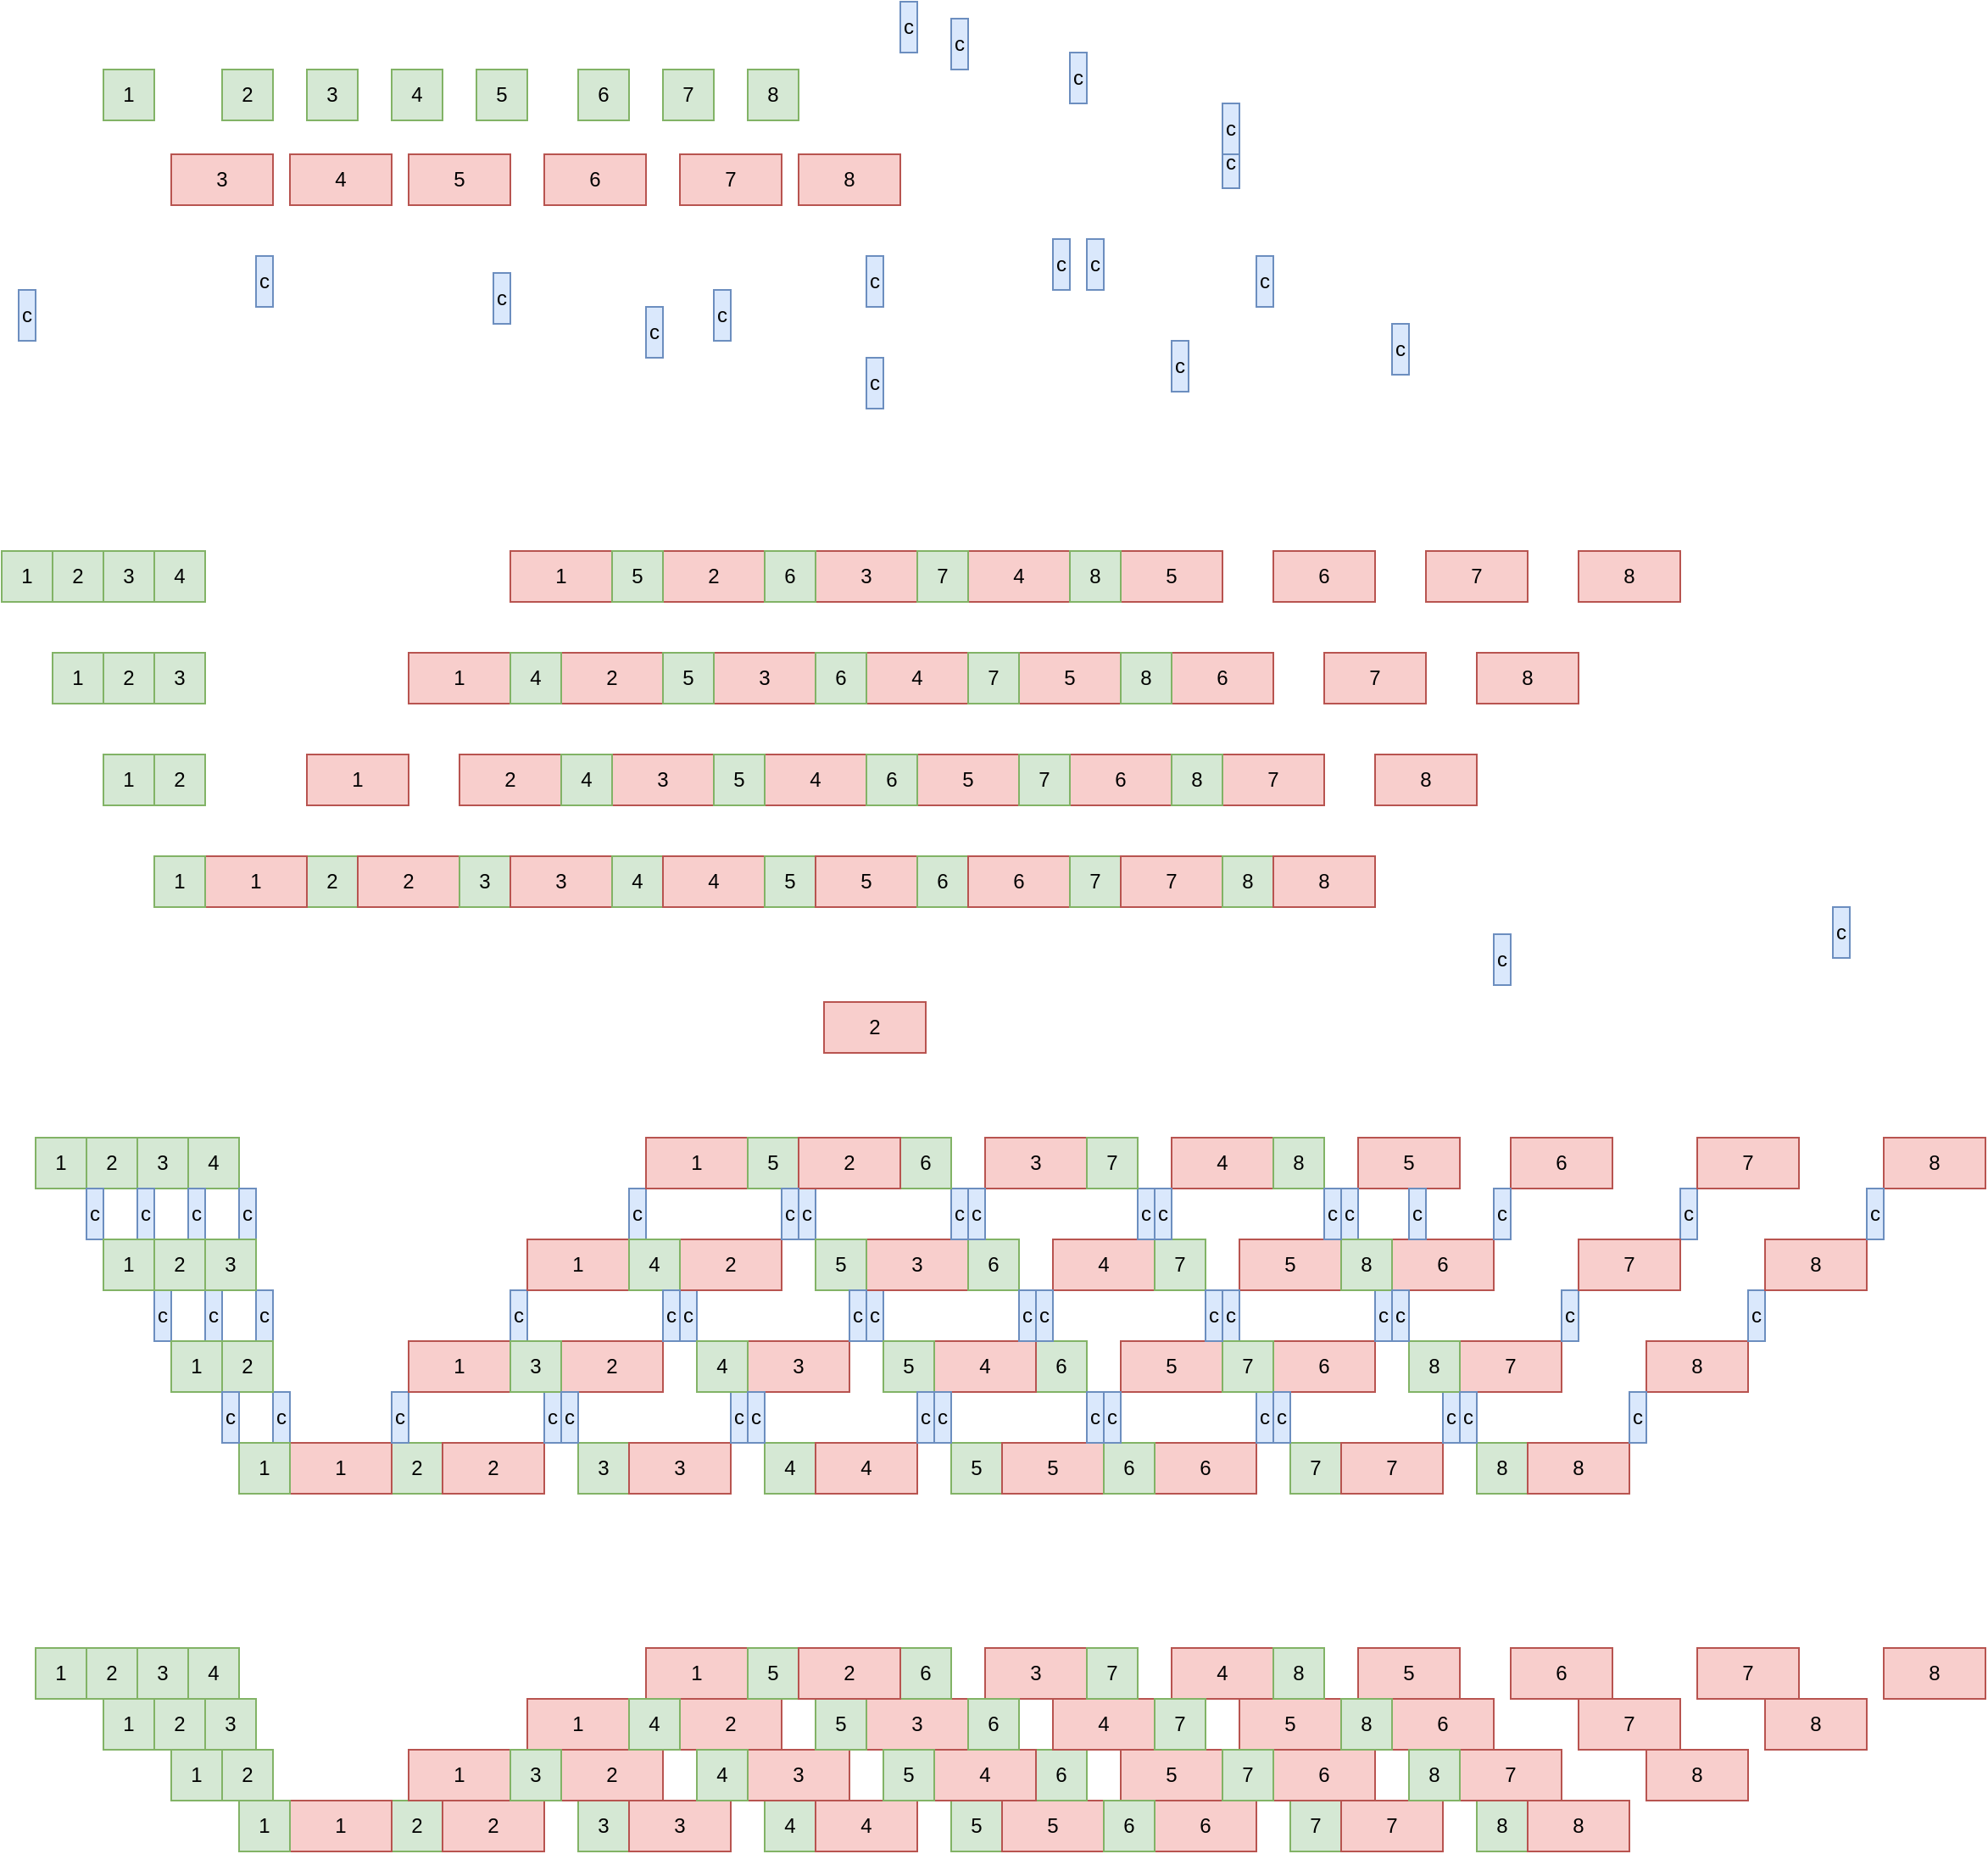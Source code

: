 <mxfile version="28.0.7" pages="2">
  <diagram name="第 1 页" id="0XEMF-05uwlwE_PrEEB_">
    <mxGraphModel dx="1180" dy="724" grid="1" gridSize="10" guides="1" tooltips="1" connect="1" arrows="1" fold="1" page="1" pageScale="1" pageWidth="1169" pageHeight="827" math="0" shadow="0">
      <root>
        <mxCell id="0" />
        <mxCell id="1" parent="0" />
        <mxCell id="P6ik16VyTvR0R-0Ue-37-1" value="1" style="rounded=0;whiteSpace=wrap;html=1;fillColor=#d5e8d4;strokeColor=#82b366;" parent="1" vertex="1">
          <mxGeometry x="120" y="100" width="30" height="30" as="geometry" />
        </mxCell>
        <mxCell id="P6ik16VyTvR0R-0Ue-37-2" value="2" style="rounded=0;whiteSpace=wrap;html=1;fillColor=#d5e8d4;strokeColor=#82b366;" parent="1" vertex="1">
          <mxGeometry x="240" y="564" width="30" height="30" as="geometry" />
        </mxCell>
        <mxCell id="P6ik16VyTvR0R-0Ue-37-3" value="3" style="rounded=0;whiteSpace=wrap;html=1;fillColor=#d5e8d4;strokeColor=#82b366;" parent="1" vertex="1">
          <mxGeometry x="240" y="100" width="30" height="30" as="geometry" />
        </mxCell>
        <mxCell id="P6ik16VyTvR0R-0Ue-37-4" value="4" style="rounded=0;whiteSpace=wrap;html=1;fillColor=#d5e8d4;strokeColor=#82b366;" parent="1" vertex="1">
          <mxGeometry x="290" y="100" width="30" height="30" as="geometry" />
        </mxCell>
        <mxCell id="P6ik16VyTvR0R-0Ue-37-5" value="5" style="rounded=0;whiteSpace=wrap;html=1;fillColor=#d5e8d4;strokeColor=#82b366;" parent="1" vertex="1">
          <mxGeometry x="340" y="100" width="30" height="30" as="geometry" />
        </mxCell>
        <mxCell id="P6ik16VyTvR0R-0Ue-37-6" value="6" style="rounded=0;whiteSpace=wrap;html=1;fillColor=#d5e8d4;strokeColor=#82b366;" parent="1" vertex="1">
          <mxGeometry x="400" y="100" width="30" height="30" as="geometry" />
        </mxCell>
        <mxCell id="P6ik16VyTvR0R-0Ue-37-7" value="7" style="rounded=0;whiteSpace=wrap;html=1;fillColor=#d5e8d4;strokeColor=#82b366;" parent="1" vertex="1">
          <mxGeometry x="450" y="100" width="30" height="30" as="geometry" />
        </mxCell>
        <mxCell id="P6ik16VyTvR0R-0Ue-37-8" value="8" style="rounded=0;whiteSpace=wrap;html=1;fillColor=#d5e8d4;strokeColor=#82b366;" parent="1" vertex="1">
          <mxGeometry x="500" y="100" width="30" height="30" as="geometry" />
        </mxCell>
        <mxCell id="P6ik16VyTvR0R-0Ue-37-9" value="1" style="rounded=0;whiteSpace=wrap;html=1;fillColor=#f8cecc;strokeColor=#b85450;" parent="1" vertex="1">
          <mxGeometry x="180" y="564" width="60" height="30" as="geometry" />
        </mxCell>
        <mxCell id="P6ik16VyTvR0R-0Ue-37-10" value="2" style="rounded=0;whiteSpace=wrap;html=1;fillColor=#f8cecc;strokeColor=#b85450;" parent="1" vertex="1">
          <mxGeometry x="270" y="564" width="60" height="30" as="geometry" />
        </mxCell>
        <mxCell id="P6ik16VyTvR0R-0Ue-37-11" value="3" style="rounded=0;whiteSpace=wrap;html=1;fillColor=#f8cecc;strokeColor=#b85450;" parent="1" vertex="1">
          <mxGeometry x="160" y="150" width="60" height="30" as="geometry" />
        </mxCell>
        <mxCell id="P6ik16VyTvR0R-0Ue-37-12" value="4" style="rounded=0;whiteSpace=wrap;html=1;fillColor=#f8cecc;strokeColor=#b85450;" parent="1" vertex="1">
          <mxGeometry x="230" y="150" width="60" height="30" as="geometry" />
        </mxCell>
        <mxCell id="P6ik16VyTvR0R-0Ue-37-13" value="5" style="rounded=0;whiteSpace=wrap;html=1;fillColor=#f8cecc;strokeColor=#b85450;" parent="1" vertex="1">
          <mxGeometry x="300" y="150" width="60" height="30" as="geometry" />
        </mxCell>
        <mxCell id="P6ik16VyTvR0R-0Ue-37-14" value="6" style="rounded=0;whiteSpace=wrap;html=1;fillColor=#f8cecc;strokeColor=#b85450;" parent="1" vertex="1">
          <mxGeometry x="380" y="150" width="60" height="30" as="geometry" />
        </mxCell>
        <mxCell id="P6ik16VyTvR0R-0Ue-37-15" value="7" style="rounded=0;whiteSpace=wrap;html=1;fillColor=#f8cecc;strokeColor=#b85450;" parent="1" vertex="1">
          <mxGeometry x="460" y="150" width="60" height="30" as="geometry" />
        </mxCell>
        <mxCell id="P6ik16VyTvR0R-0Ue-37-16" value="8" style="rounded=0;whiteSpace=wrap;html=1;fillColor=#f8cecc;strokeColor=#b85450;" parent="1" vertex="1">
          <mxGeometry x="530" y="150" width="60" height="30" as="geometry" />
        </mxCell>
        <mxCell id="P6ik16VyTvR0R-0Ue-37-17" value="1" style="rounded=0;whiteSpace=wrap;html=1;fillColor=#d5e8d4;strokeColor=#82b366;" parent="1" vertex="1">
          <mxGeometry x="60" y="384" width="30" height="30" as="geometry" />
        </mxCell>
        <mxCell id="P6ik16VyTvR0R-0Ue-37-18" value="2" style="rounded=0;whiteSpace=wrap;html=1;fillColor=#d5e8d4;strokeColor=#82b366;" parent="1" vertex="1">
          <mxGeometry x="90" y="384" width="30" height="30" as="geometry" />
        </mxCell>
        <mxCell id="P6ik16VyTvR0R-0Ue-37-19" value="3" style="rounded=0;whiteSpace=wrap;html=1;fillColor=#d5e8d4;strokeColor=#82b366;" parent="1" vertex="1">
          <mxGeometry x="120" y="384" width="30" height="30" as="geometry" />
        </mxCell>
        <mxCell id="P6ik16VyTvR0R-0Ue-37-20" value="4" style="rounded=0;whiteSpace=wrap;html=1;fillColor=#d5e8d4;strokeColor=#82b366;" parent="1" vertex="1">
          <mxGeometry x="150" y="384" width="30" height="30" as="geometry" />
        </mxCell>
        <mxCell id="P6ik16VyTvR0R-0Ue-37-26" value="c" style="rounded=0;whiteSpace=wrap;html=1;fillColor=#dae8fc;strokeColor=#6c8ebf;" parent="1" vertex="1">
          <mxGeometry x="570" y="270" width="10" height="30" as="geometry" />
        </mxCell>
        <mxCell id="P6ik16VyTvR0R-0Ue-37-27" value="c" style="rounded=0;whiteSpace=wrap;html=1;fillColor=#dae8fc;strokeColor=#6c8ebf;" parent="1" vertex="1">
          <mxGeometry x="570" y="270" width="10" height="30" as="geometry" />
        </mxCell>
        <mxCell id="P6ik16VyTvR0R-0Ue-37-29" value="c" style="rounded=0;whiteSpace=wrap;html=1;fillColor=#dae8fc;strokeColor=#6c8ebf;" parent="1" vertex="1">
          <mxGeometry x="750" y="260" width="10" height="30" as="geometry" />
        </mxCell>
        <mxCell id="P6ik16VyTvR0R-0Ue-37-30" value="c" style="rounded=0;whiteSpace=wrap;html=1;fillColor=#dae8fc;strokeColor=#6c8ebf;" parent="1" vertex="1">
          <mxGeometry x="800" y="210" width="10" height="30" as="geometry" />
        </mxCell>
        <mxCell id="P6ik16VyTvR0R-0Ue-37-31" value="c" style="rounded=0;whiteSpace=wrap;html=1;fillColor=#dae8fc;strokeColor=#6c8ebf;" parent="1" vertex="1">
          <mxGeometry x="880" y="250" width="10" height="30" as="geometry" />
        </mxCell>
        <mxCell id="P6ik16VyTvR0R-0Ue-37-32" value="c" style="rounded=0;whiteSpace=wrap;html=1;fillColor=#dae8fc;strokeColor=#6c8ebf;" parent="1" vertex="1">
          <mxGeometry x="480" y="230" width="10" height="30" as="geometry" />
        </mxCell>
        <mxCell id="P6ik16VyTvR0R-0Ue-37-33" value="c" style="rounded=0;whiteSpace=wrap;html=1;fillColor=#dae8fc;strokeColor=#6c8ebf;" parent="1" vertex="1">
          <mxGeometry x="440" y="240" width="10" height="30" as="geometry" />
        </mxCell>
        <mxCell id="P6ik16VyTvR0R-0Ue-37-35" value="c" style="rounded=0;whiteSpace=wrap;html=1;fillColor=#dae8fc;strokeColor=#6c8ebf;" parent="1" vertex="1">
          <mxGeometry x="350" y="220" width="10" height="30" as="geometry" />
        </mxCell>
        <mxCell id="P6ik16VyTvR0R-0Ue-37-37" value="c" style="rounded=0;whiteSpace=wrap;html=1;fillColor=#dae8fc;strokeColor=#6c8ebf;" parent="1" vertex="1">
          <mxGeometry x="210" y="210" width="10" height="30" as="geometry" />
        </mxCell>
        <mxCell id="P6ik16VyTvR0R-0Ue-37-39" value="c" style="rounded=0;whiteSpace=wrap;html=1;fillColor=#dae8fc;strokeColor=#6c8ebf;" parent="1" vertex="1">
          <mxGeometry x="70" y="230" width="10" height="30" as="geometry" />
        </mxCell>
        <mxCell id="P6ik16VyTvR0R-0Ue-37-40" value="c" style="rounded=0;whiteSpace=wrap;html=1;fillColor=#dae8fc;strokeColor=#6c8ebf;" parent="1" vertex="1">
          <mxGeometry x="570" y="210" width="10" height="30" as="geometry" />
        </mxCell>
        <mxCell id="P6ik16VyTvR0R-0Ue-37-41" value="c" style="rounded=0;whiteSpace=wrap;html=1;fillColor=#dae8fc;strokeColor=#6c8ebf;" parent="1" vertex="1">
          <mxGeometry x="680" y="200" width="10" height="30" as="geometry" />
        </mxCell>
        <mxCell id="P6ik16VyTvR0R-0Ue-37-42" value="c" style="rounded=0;whiteSpace=wrap;html=1;fillColor=#dae8fc;strokeColor=#6c8ebf;" parent="1" vertex="1">
          <mxGeometry x="700" y="200" width="10" height="30" as="geometry" />
        </mxCell>
        <mxCell id="P6ik16VyTvR0R-0Ue-37-43" value="c" style="rounded=0;whiteSpace=wrap;html=1;fillColor=#dae8fc;strokeColor=#6c8ebf;" parent="1" vertex="1">
          <mxGeometry x="780" y="140" width="10" height="30" as="geometry" />
        </mxCell>
        <mxCell id="P6ik16VyTvR0R-0Ue-37-44" value="c" style="rounded=0;whiteSpace=wrap;html=1;fillColor=#dae8fc;strokeColor=#6c8ebf;" parent="1" vertex="1">
          <mxGeometry x="780" y="120" width="10" height="30" as="geometry" />
        </mxCell>
        <mxCell id="P6ik16VyTvR0R-0Ue-37-45" value="c" style="rounded=0;whiteSpace=wrap;html=1;fillColor=#dae8fc;strokeColor=#6c8ebf;" parent="1" vertex="1">
          <mxGeometry x="690" y="90" width="10" height="30" as="geometry" />
        </mxCell>
        <mxCell id="P6ik16VyTvR0R-0Ue-37-46" value="c" style="rounded=0;whiteSpace=wrap;html=1;fillColor=#dae8fc;strokeColor=#6c8ebf;" parent="1" vertex="1">
          <mxGeometry x="620" y="70" width="10" height="30" as="geometry" />
        </mxCell>
        <mxCell id="P6ik16VyTvR0R-0Ue-37-47" value="c" style="rounded=0;whiteSpace=wrap;html=1;fillColor=#dae8fc;strokeColor=#6c8ebf;" parent="1" vertex="1">
          <mxGeometry x="590" y="60" width="10" height="30" as="geometry" />
        </mxCell>
        <mxCell id="P6ik16VyTvR0R-0Ue-37-49" value="1" style="rounded=0;whiteSpace=wrap;html=1;fillColor=#d5e8d4;strokeColor=#82b366;" parent="1" vertex="1">
          <mxGeometry x="90" y="444" width="30" height="30" as="geometry" />
        </mxCell>
        <mxCell id="P6ik16VyTvR0R-0Ue-37-50" value="2" style="rounded=0;whiteSpace=wrap;html=1;fillColor=#d5e8d4;strokeColor=#82b366;" parent="1" vertex="1">
          <mxGeometry x="120" y="444" width="30" height="30" as="geometry" />
        </mxCell>
        <mxCell id="P6ik16VyTvR0R-0Ue-37-51" value="3" style="rounded=0;whiteSpace=wrap;html=1;fillColor=#d5e8d4;strokeColor=#82b366;" parent="1" vertex="1">
          <mxGeometry x="150" y="444" width="30" height="30" as="geometry" />
        </mxCell>
        <mxCell id="P6ik16VyTvR0R-0Ue-37-53" value="1" style="rounded=0;whiteSpace=wrap;html=1;fillColor=#d5e8d4;strokeColor=#82b366;" parent="1" vertex="1">
          <mxGeometry x="120" y="504" width="30" height="30" as="geometry" />
        </mxCell>
        <mxCell id="P6ik16VyTvR0R-0Ue-37-54" value="2" style="rounded=0;whiteSpace=wrap;html=1;fillColor=#d5e8d4;strokeColor=#82b366;" parent="1" vertex="1">
          <mxGeometry x="150" y="504" width="30" height="30" as="geometry" />
        </mxCell>
        <mxCell id="P6ik16VyTvR0R-0Ue-37-55" value="1" style="rounded=0;whiteSpace=wrap;html=1;fillColor=#d5e8d4;strokeColor=#82b366;" parent="1" vertex="1">
          <mxGeometry x="150" y="564" width="30" height="30" as="geometry" />
        </mxCell>
        <mxCell id="P6ik16VyTvR0R-0Ue-37-57" value="2" style="rounded=0;whiteSpace=wrap;html=1;fillColor=#d5e8d4;strokeColor=#82b366;" parent="1" vertex="1">
          <mxGeometry x="190" y="100" width="30" height="30" as="geometry" />
        </mxCell>
        <mxCell id="P6ik16VyTvR0R-0Ue-37-58" value="3" style="rounded=0;whiteSpace=wrap;html=1;fillColor=#d5e8d4;strokeColor=#82b366;" parent="1" vertex="1">
          <mxGeometry x="330" y="564" width="30" height="30" as="geometry" />
        </mxCell>
        <mxCell id="P6ik16VyTvR0R-0Ue-37-59" value="3" style="rounded=0;whiteSpace=wrap;html=1;fillColor=#f8cecc;strokeColor=#b85450;" parent="1" vertex="1">
          <mxGeometry x="360" y="564" width="60" height="30" as="geometry" />
        </mxCell>
        <mxCell id="P6ik16VyTvR0R-0Ue-37-61" value="4" style="rounded=0;whiteSpace=wrap;html=1;fillColor=#d5e8d4;strokeColor=#82b366;" parent="1" vertex="1">
          <mxGeometry x="420" y="564" width="30" height="30" as="geometry" />
        </mxCell>
        <mxCell id="P6ik16VyTvR0R-0Ue-37-62" value="4" style="rounded=0;whiteSpace=wrap;html=1;fillColor=#f8cecc;strokeColor=#b85450;" parent="1" vertex="1">
          <mxGeometry x="450" y="564" width="60" height="30" as="geometry" />
        </mxCell>
        <mxCell id="P6ik16VyTvR0R-0Ue-37-63" value="5" style="rounded=0;whiteSpace=wrap;html=1;fillColor=#d5e8d4;strokeColor=#82b366;" parent="1" vertex="1">
          <mxGeometry x="510" y="564" width="30" height="30" as="geometry" />
        </mxCell>
        <mxCell id="P6ik16VyTvR0R-0Ue-37-64" value="5" style="rounded=0;whiteSpace=wrap;html=1;fillColor=#f8cecc;strokeColor=#b85450;" parent="1" vertex="1">
          <mxGeometry x="540" y="564" width="60" height="30" as="geometry" />
        </mxCell>
        <mxCell id="P6ik16VyTvR0R-0Ue-37-65" value="6" style="rounded=0;whiteSpace=wrap;html=1;fillColor=#d5e8d4;strokeColor=#82b366;" parent="1" vertex="1">
          <mxGeometry x="600" y="564" width="30" height="30" as="geometry" />
        </mxCell>
        <mxCell id="P6ik16VyTvR0R-0Ue-37-66" value="6" style="rounded=0;whiteSpace=wrap;html=1;fillColor=#f8cecc;strokeColor=#b85450;" parent="1" vertex="1">
          <mxGeometry x="630" y="564" width="60" height="30" as="geometry" />
        </mxCell>
        <mxCell id="P6ik16VyTvR0R-0Ue-37-67" value="7" style="rounded=0;whiteSpace=wrap;html=1;fillColor=#d5e8d4;strokeColor=#82b366;" parent="1" vertex="1">
          <mxGeometry x="690" y="564" width="30" height="30" as="geometry" />
        </mxCell>
        <mxCell id="P6ik16VyTvR0R-0Ue-37-68" value="7" style="rounded=0;whiteSpace=wrap;html=1;fillColor=#f8cecc;strokeColor=#b85450;" parent="1" vertex="1">
          <mxGeometry x="720" y="564" width="60" height="30" as="geometry" />
        </mxCell>
        <mxCell id="P6ik16VyTvR0R-0Ue-37-69" value="8" style="rounded=0;whiteSpace=wrap;html=1;fillColor=#d5e8d4;strokeColor=#82b366;" parent="1" vertex="1">
          <mxGeometry x="780" y="564" width="30" height="30" as="geometry" />
        </mxCell>
        <mxCell id="P6ik16VyTvR0R-0Ue-37-70" value="8" style="rounded=0;whiteSpace=wrap;html=1;fillColor=#f8cecc;strokeColor=#b85450;" parent="1" vertex="1">
          <mxGeometry x="810" y="564" width="60" height="30" as="geometry" />
        </mxCell>
        <mxCell id="P6ik16VyTvR0R-0Ue-37-72" value="8" style="rounded=0;whiteSpace=wrap;html=1;fillColor=#f8cecc;strokeColor=#b85450;" parent="1" vertex="1">
          <mxGeometry x="870" y="504" width="60" height="30" as="geometry" />
        </mxCell>
        <mxCell id="P6ik16VyTvR0R-0Ue-37-74" value="8" style="rounded=0;whiteSpace=wrap;html=1;fillColor=#f8cecc;strokeColor=#b85450;" parent="1" vertex="1">
          <mxGeometry x="930" y="444" width="60" height="30" as="geometry" />
        </mxCell>
        <mxCell id="P6ik16VyTvR0R-0Ue-37-76" value="8" style="rounded=0;whiteSpace=wrap;html=1;fillColor=#f8cecc;strokeColor=#b85450;" parent="1" vertex="1">
          <mxGeometry x="990" y="384" width="60" height="30" as="geometry" />
        </mxCell>
        <mxCell id="P6ik16VyTvR0R-0Ue-37-79" value="1" style="rounded=0;whiteSpace=wrap;html=1;fillColor=#f8cecc;strokeColor=#b85450;" parent="1" vertex="1">
          <mxGeometry x="240" y="504" width="60" height="30" as="geometry" />
        </mxCell>
        <mxCell id="P6ik16VyTvR0R-0Ue-37-81" value="1" style="rounded=0;whiteSpace=wrap;html=1;fillColor=#f8cecc;strokeColor=#b85450;" parent="1" vertex="1">
          <mxGeometry x="300" y="444" width="60" height="30" as="geometry" />
        </mxCell>
        <mxCell id="P6ik16VyTvR0R-0Ue-37-83" value="1" style="rounded=0;whiteSpace=wrap;html=1;fillColor=#f8cecc;strokeColor=#b85450;" parent="1" vertex="1">
          <mxGeometry x="360" y="384" width="60" height="30" as="geometry" />
        </mxCell>
        <mxCell id="P6ik16VyTvR0R-0Ue-37-86" value="2" style="rounded=0;whiteSpace=wrap;html=1;fillColor=#f8cecc;strokeColor=#b85450;" parent="1" vertex="1">
          <mxGeometry x="330" y="504" width="60" height="30" as="geometry" />
        </mxCell>
        <mxCell id="P6ik16VyTvR0R-0Ue-37-88" value="2" style="rounded=0;whiteSpace=wrap;html=1;fillColor=#f8cecc;strokeColor=#b85450;" parent="1" vertex="1">
          <mxGeometry x="390" y="444" width="60" height="30" as="geometry" />
        </mxCell>
        <mxCell id="P6ik16VyTvR0R-0Ue-37-90" value="2" style="rounded=0;whiteSpace=wrap;html=1;fillColor=#f8cecc;strokeColor=#b85450;" parent="1" vertex="1">
          <mxGeometry x="450" y="384" width="60" height="30" as="geometry" />
        </mxCell>
        <mxCell id="P6ik16VyTvR0R-0Ue-37-93" value="3" style="rounded=0;whiteSpace=wrap;html=1;fillColor=#f8cecc;strokeColor=#b85450;" parent="1" vertex="1">
          <mxGeometry x="420" y="504" width="60" height="30" as="geometry" />
        </mxCell>
        <mxCell id="P6ik16VyTvR0R-0Ue-37-95" value="3" style="rounded=0;whiteSpace=wrap;html=1;fillColor=#f8cecc;strokeColor=#b85450;" parent="1" vertex="1">
          <mxGeometry x="480" y="444" width="60" height="30" as="geometry" />
        </mxCell>
        <mxCell id="P6ik16VyTvR0R-0Ue-37-97" value="3" style="rounded=0;whiteSpace=wrap;html=1;fillColor=#f8cecc;strokeColor=#b85450;" parent="1" vertex="1">
          <mxGeometry x="540" y="384" width="60" height="30" as="geometry" />
        </mxCell>
        <mxCell id="P6ik16VyTvR0R-0Ue-37-101" value="4" style="rounded=0;whiteSpace=wrap;html=1;fillColor=#f8cecc;strokeColor=#b85450;" parent="1" vertex="1">
          <mxGeometry x="510" y="504" width="60" height="30" as="geometry" />
        </mxCell>
        <mxCell id="P6ik16VyTvR0R-0Ue-37-103" value="4" style="rounded=0;whiteSpace=wrap;html=1;fillColor=#f8cecc;strokeColor=#b85450;" parent="1" vertex="1">
          <mxGeometry x="570" y="444" width="60" height="30" as="geometry" />
        </mxCell>
        <mxCell id="P6ik16VyTvR0R-0Ue-37-105" value="4" style="rounded=0;whiteSpace=wrap;html=1;fillColor=#f8cecc;strokeColor=#b85450;" parent="1" vertex="1">
          <mxGeometry x="630" y="384" width="60" height="30" as="geometry" />
        </mxCell>
        <mxCell id="P6ik16VyTvR0R-0Ue-37-107" value="5" style="rounded=0;whiteSpace=wrap;html=1;fillColor=#f8cecc;strokeColor=#b85450;" parent="1" vertex="1">
          <mxGeometry x="600" y="504" width="60" height="30" as="geometry" />
        </mxCell>
        <mxCell id="P6ik16VyTvR0R-0Ue-37-109" value="5" style="rounded=0;whiteSpace=wrap;html=1;fillColor=#f8cecc;strokeColor=#b85450;" parent="1" vertex="1">
          <mxGeometry x="660" y="444" width="60" height="30" as="geometry" />
        </mxCell>
        <mxCell id="P6ik16VyTvR0R-0Ue-37-111" value="5" style="rounded=0;whiteSpace=wrap;html=1;fillColor=#f8cecc;strokeColor=#b85450;" parent="1" vertex="1">
          <mxGeometry x="720" y="384" width="60" height="30" as="geometry" />
        </mxCell>
        <mxCell id="P6ik16VyTvR0R-0Ue-37-113" value="6" style="rounded=0;whiteSpace=wrap;html=1;fillColor=#f8cecc;strokeColor=#b85450;" parent="1" vertex="1">
          <mxGeometry x="690" y="504" width="60" height="30" as="geometry" />
        </mxCell>
        <mxCell id="P6ik16VyTvR0R-0Ue-37-115" value="6" style="rounded=0;whiteSpace=wrap;html=1;fillColor=#f8cecc;strokeColor=#b85450;" parent="1" vertex="1">
          <mxGeometry x="750" y="444" width="60" height="30" as="geometry" />
        </mxCell>
        <mxCell id="P6ik16VyTvR0R-0Ue-37-117" value="6" style="rounded=0;whiteSpace=wrap;html=1;fillColor=#f8cecc;strokeColor=#b85450;" parent="1" vertex="1">
          <mxGeometry x="810" y="384" width="60" height="30" as="geometry" />
        </mxCell>
        <mxCell id="luLtKGwgGsSgGnpT2l3V-1" value="7" style="rounded=0;whiteSpace=wrap;html=1;fillColor=#f8cecc;strokeColor=#b85450;" vertex="1" parent="1">
          <mxGeometry x="780" y="504" width="60" height="30" as="geometry" />
        </mxCell>
        <mxCell id="luLtKGwgGsSgGnpT2l3V-3" value="7" style="rounded=0;whiteSpace=wrap;html=1;fillColor=#f8cecc;strokeColor=#b85450;" vertex="1" parent="1">
          <mxGeometry x="840" y="444" width="60" height="30" as="geometry" />
        </mxCell>
        <mxCell id="luLtKGwgGsSgGnpT2l3V-5" value="7" style="rounded=0;whiteSpace=wrap;html=1;fillColor=#f8cecc;strokeColor=#b85450;" vertex="1" parent="1">
          <mxGeometry x="900" y="384" width="60" height="30" as="geometry" />
        </mxCell>
        <mxCell id="luLtKGwgGsSgGnpT2l3V-7" value="4" style="rounded=0;whiteSpace=wrap;html=1;fillColor=#d5e8d4;strokeColor=#82b366;" vertex="1" parent="1">
          <mxGeometry x="360" y="444" width="30" height="30" as="geometry" />
        </mxCell>
        <mxCell id="luLtKGwgGsSgGnpT2l3V-8" value="5" style="rounded=0;whiteSpace=wrap;html=1;fillColor=#d5e8d4;strokeColor=#82b366;" vertex="1" parent="1">
          <mxGeometry x="450" y="444" width="30" height="30" as="geometry" />
        </mxCell>
        <mxCell id="luLtKGwgGsSgGnpT2l3V-9" value="6" style="rounded=0;whiteSpace=wrap;html=1;fillColor=#d5e8d4;strokeColor=#82b366;" vertex="1" parent="1">
          <mxGeometry x="540" y="444" width="30" height="30" as="geometry" />
        </mxCell>
        <mxCell id="luLtKGwgGsSgGnpT2l3V-10" value="7" style="rounded=0;whiteSpace=wrap;html=1;fillColor=#d5e8d4;strokeColor=#82b366;" vertex="1" parent="1">
          <mxGeometry x="630" y="444" width="30" height="30" as="geometry" />
        </mxCell>
        <mxCell id="luLtKGwgGsSgGnpT2l3V-11" value="8" style="rounded=0;whiteSpace=wrap;html=1;fillColor=#d5e8d4;strokeColor=#82b366;" vertex="1" parent="1">
          <mxGeometry x="720" y="444" width="30" height="30" as="geometry" />
        </mxCell>
        <mxCell id="luLtKGwgGsSgGnpT2l3V-12" value="4" style="rounded=0;whiteSpace=wrap;html=1;fillColor=#d5e8d4;strokeColor=#82b366;" vertex="1" parent="1">
          <mxGeometry x="390" y="504" width="30" height="30" as="geometry" />
        </mxCell>
        <mxCell id="luLtKGwgGsSgGnpT2l3V-101" value="2" style="rounded=0;whiteSpace=wrap;html=1;fillColor=#d5e8d4;strokeColor=#82b366;" vertex="1" parent="1">
          <mxGeometry x="290" y="910" width="30" height="30" as="geometry" />
        </mxCell>
        <mxCell id="luLtKGwgGsSgGnpT2l3V-102" value="1" style="rounded=0;whiteSpace=wrap;html=1;fillColor=#f8cecc;strokeColor=#b85450;" vertex="1" parent="1">
          <mxGeometry x="230" y="910" width="60" height="30" as="geometry" />
        </mxCell>
        <mxCell id="luLtKGwgGsSgGnpT2l3V-103" value="2" style="rounded=0;whiteSpace=wrap;html=1;fillColor=#f8cecc;strokeColor=#b85450;" vertex="1" parent="1">
          <mxGeometry x="320" y="910" width="60" height="30" as="geometry" />
        </mxCell>
        <mxCell id="luLtKGwgGsSgGnpT2l3V-104" value="1" style="rounded=0;whiteSpace=wrap;html=1;fillColor=#d5e8d4;strokeColor=#82b366;" vertex="1" parent="1">
          <mxGeometry x="80" y="730" width="30" height="30" as="geometry" />
        </mxCell>
        <mxCell id="luLtKGwgGsSgGnpT2l3V-105" value="2" style="rounded=0;whiteSpace=wrap;html=1;fillColor=#d5e8d4;strokeColor=#82b366;" vertex="1" parent="1">
          <mxGeometry x="110" y="730" width="30" height="30" as="geometry" />
        </mxCell>
        <mxCell id="luLtKGwgGsSgGnpT2l3V-106" value="3" style="rounded=0;whiteSpace=wrap;html=1;fillColor=#d5e8d4;strokeColor=#82b366;" vertex="1" parent="1">
          <mxGeometry x="140" y="730" width="30" height="30" as="geometry" />
        </mxCell>
        <mxCell id="luLtKGwgGsSgGnpT2l3V-107" value="4" style="rounded=0;whiteSpace=wrap;html=1;fillColor=#d5e8d4;strokeColor=#82b366;" vertex="1" parent="1">
          <mxGeometry x="170" y="730" width="30" height="30" as="geometry" />
        </mxCell>
        <mxCell id="luLtKGwgGsSgGnpT2l3V-108" value="c" style="rounded=0;whiteSpace=wrap;html=1;fillColor=#dae8fc;strokeColor=#6c8ebf;" vertex="1" parent="1">
          <mxGeometry x="170" y="760" width="10" height="30" as="geometry" />
        </mxCell>
        <mxCell id="luLtKGwgGsSgGnpT2l3V-109" value="c" style="rounded=0;whiteSpace=wrap;html=1;fillColor=#dae8fc;strokeColor=#6c8ebf;" vertex="1" parent="1">
          <mxGeometry x="110" y="760" width="10" height="30" as="geometry" />
        </mxCell>
        <mxCell id="luLtKGwgGsSgGnpT2l3V-110" value="c" style="rounded=0;whiteSpace=wrap;html=1;fillColor=#dae8fc;strokeColor=#6c8ebf;" vertex="1" parent="1">
          <mxGeometry x="200" y="760" width="10" height="30" as="geometry" />
        </mxCell>
        <mxCell id="luLtKGwgGsSgGnpT2l3V-111" value="c" style="rounded=0;whiteSpace=wrap;html=1;fillColor=#dae8fc;strokeColor=#6c8ebf;" vertex="1" parent="1">
          <mxGeometry x="150" y="820" width="10" height="30" as="geometry" />
        </mxCell>
        <mxCell id="luLtKGwgGsSgGnpT2l3V-112" value="c" style="rounded=0;whiteSpace=wrap;html=1;fillColor=#dae8fc;strokeColor=#6c8ebf;" vertex="1" parent="1">
          <mxGeometry x="220" y="880" width="10" height="30" as="geometry" />
        </mxCell>
        <mxCell id="luLtKGwgGsSgGnpT2l3V-113" value="c" style="rounded=0;whiteSpace=wrap;html=1;fillColor=#dae8fc;strokeColor=#6c8ebf;" vertex="1" parent="1">
          <mxGeometry x="180" y="820" width="10" height="30" as="geometry" />
        </mxCell>
        <mxCell id="luLtKGwgGsSgGnpT2l3V-114" value="c" style="rounded=0;whiteSpace=wrap;html=1;fillColor=#dae8fc;strokeColor=#6c8ebf;" vertex="1" parent="1">
          <mxGeometry x="210" y="820" width="10" height="30" as="geometry" />
        </mxCell>
        <mxCell id="luLtKGwgGsSgGnpT2l3V-115" value="c" style="rounded=0;whiteSpace=wrap;html=1;fillColor=#dae8fc;strokeColor=#6c8ebf;" vertex="1" parent="1">
          <mxGeometry x="140" y="760" width="10" height="30" as="geometry" />
        </mxCell>
        <mxCell id="luLtKGwgGsSgGnpT2l3V-116" value="1" style="rounded=0;whiteSpace=wrap;html=1;fillColor=#d5e8d4;strokeColor=#82b366;" vertex="1" parent="1">
          <mxGeometry x="120" y="790" width="30" height="30" as="geometry" />
        </mxCell>
        <mxCell id="luLtKGwgGsSgGnpT2l3V-117" value="2" style="rounded=0;whiteSpace=wrap;html=1;fillColor=#d5e8d4;strokeColor=#82b366;" vertex="1" parent="1">
          <mxGeometry x="150" y="790" width="30" height="30" as="geometry" />
        </mxCell>
        <mxCell id="luLtKGwgGsSgGnpT2l3V-118" value="3" style="rounded=0;whiteSpace=wrap;html=1;fillColor=#d5e8d4;strokeColor=#82b366;" vertex="1" parent="1">
          <mxGeometry x="180" y="790" width="30" height="30" as="geometry" />
        </mxCell>
        <mxCell id="luLtKGwgGsSgGnpT2l3V-119" value="1" style="rounded=0;whiteSpace=wrap;html=1;fillColor=#d5e8d4;strokeColor=#82b366;" vertex="1" parent="1">
          <mxGeometry x="160" y="850" width="30" height="30" as="geometry" />
        </mxCell>
        <mxCell id="luLtKGwgGsSgGnpT2l3V-120" value="2" style="rounded=0;whiteSpace=wrap;html=1;fillColor=#d5e8d4;strokeColor=#82b366;" vertex="1" parent="1">
          <mxGeometry x="190" y="850" width="30" height="30" as="geometry" />
        </mxCell>
        <mxCell id="luLtKGwgGsSgGnpT2l3V-121" value="1" style="rounded=0;whiteSpace=wrap;html=1;fillColor=#d5e8d4;strokeColor=#82b366;" vertex="1" parent="1">
          <mxGeometry x="200" y="910" width="30" height="30" as="geometry" />
        </mxCell>
        <mxCell id="luLtKGwgGsSgGnpT2l3V-122" value="c" style="rounded=0;whiteSpace=wrap;html=1;fillColor=#dae8fc;strokeColor=#6c8ebf;" vertex="1" parent="1">
          <mxGeometry x="190" y="880" width="10" height="30" as="geometry" />
        </mxCell>
        <mxCell id="luLtKGwgGsSgGnpT2l3V-123" value="3" style="rounded=0;whiteSpace=wrap;html=1;fillColor=#d5e8d4;strokeColor=#82b366;" vertex="1" parent="1">
          <mxGeometry x="400" y="910" width="30" height="30" as="geometry" />
        </mxCell>
        <mxCell id="luLtKGwgGsSgGnpT2l3V-124" value="3" style="rounded=0;whiteSpace=wrap;html=1;fillColor=#f8cecc;strokeColor=#b85450;" vertex="1" parent="1">
          <mxGeometry x="430" y="910" width="60" height="30" as="geometry" />
        </mxCell>
        <mxCell id="luLtKGwgGsSgGnpT2l3V-125" value="4" style="rounded=0;whiteSpace=wrap;html=1;fillColor=#d5e8d4;strokeColor=#82b366;" vertex="1" parent="1">
          <mxGeometry x="510" y="910" width="30" height="30" as="geometry" />
        </mxCell>
        <mxCell id="luLtKGwgGsSgGnpT2l3V-126" value="4" style="rounded=0;whiteSpace=wrap;html=1;fillColor=#f8cecc;strokeColor=#b85450;" vertex="1" parent="1">
          <mxGeometry x="540" y="910" width="60" height="30" as="geometry" />
        </mxCell>
        <mxCell id="luLtKGwgGsSgGnpT2l3V-127" value="5" style="rounded=0;whiteSpace=wrap;html=1;fillColor=#d5e8d4;strokeColor=#82b366;" vertex="1" parent="1">
          <mxGeometry x="620" y="910" width="30" height="30" as="geometry" />
        </mxCell>
        <mxCell id="luLtKGwgGsSgGnpT2l3V-128" value="5" style="rounded=0;whiteSpace=wrap;html=1;fillColor=#f8cecc;strokeColor=#b85450;" vertex="1" parent="1">
          <mxGeometry x="650" y="910" width="60" height="30" as="geometry" />
        </mxCell>
        <mxCell id="luLtKGwgGsSgGnpT2l3V-129" value="6" style="rounded=0;whiteSpace=wrap;html=1;fillColor=#d5e8d4;strokeColor=#82b366;" vertex="1" parent="1">
          <mxGeometry x="670" y="850" width="30" height="30" as="geometry" />
        </mxCell>
        <mxCell id="luLtKGwgGsSgGnpT2l3V-130" value="6" style="rounded=0;whiteSpace=wrap;html=1;fillColor=#f8cecc;strokeColor=#b85450;" vertex="1" parent="1">
          <mxGeometry x="740" y="910" width="60" height="30" as="geometry" />
        </mxCell>
        <mxCell id="luLtKGwgGsSgGnpT2l3V-131" value="7" style="rounded=0;whiteSpace=wrap;html=1;fillColor=#d5e8d4;strokeColor=#82b366;" vertex="1" parent="1">
          <mxGeometry x="820" y="910" width="30" height="30" as="geometry" />
        </mxCell>
        <mxCell id="luLtKGwgGsSgGnpT2l3V-132" value="7" style="rounded=0;whiteSpace=wrap;html=1;fillColor=#f8cecc;strokeColor=#b85450;" vertex="1" parent="1">
          <mxGeometry x="850" y="910" width="60" height="30" as="geometry" />
        </mxCell>
        <mxCell id="luLtKGwgGsSgGnpT2l3V-133" value="8" style="rounded=0;whiteSpace=wrap;html=1;fillColor=#d5e8d4;strokeColor=#82b366;" vertex="1" parent="1">
          <mxGeometry x="930" y="910" width="30" height="30" as="geometry" />
        </mxCell>
        <mxCell id="luLtKGwgGsSgGnpT2l3V-134" value="8" style="rounded=0;whiteSpace=wrap;html=1;fillColor=#f8cecc;strokeColor=#b85450;" vertex="1" parent="1">
          <mxGeometry x="960" y="910" width="60" height="30" as="geometry" />
        </mxCell>
        <mxCell id="luLtKGwgGsSgGnpT2l3V-135" value="c" style="rounded=0;whiteSpace=wrap;html=1;fillColor=#dae8fc;strokeColor=#6c8ebf;" vertex="1" parent="1">
          <mxGeometry x="800" y="880" width="10" height="30" as="geometry" />
        </mxCell>
        <mxCell id="luLtKGwgGsSgGnpT2l3V-136" value="8" style="rounded=0;whiteSpace=wrap;html=1;fillColor=#f8cecc;strokeColor=#b85450;" vertex="1" parent="1">
          <mxGeometry x="1030" y="850" width="60" height="30" as="geometry" />
        </mxCell>
        <mxCell id="luLtKGwgGsSgGnpT2l3V-137" value="c" style="rounded=0;whiteSpace=wrap;html=1;fillColor=#dae8fc;strokeColor=#6c8ebf;" vertex="1" parent="1">
          <mxGeometry x="1090" y="820" width="10" height="30" as="geometry" />
        </mxCell>
        <mxCell id="luLtKGwgGsSgGnpT2l3V-138" value="8" style="rounded=0;whiteSpace=wrap;html=1;fillColor=#f8cecc;strokeColor=#b85450;" vertex="1" parent="1">
          <mxGeometry x="1100" y="790" width="60" height="30" as="geometry" />
        </mxCell>
        <mxCell id="luLtKGwgGsSgGnpT2l3V-139" value="c" style="rounded=0;whiteSpace=wrap;html=1;fillColor=#dae8fc;strokeColor=#6c8ebf;" vertex="1" parent="1">
          <mxGeometry x="1050" y="760" width="10" height="30" as="geometry" />
        </mxCell>
        <mxCell id="luLtKGwgGsSgGnpT2l3V-140" value="8" style="rounded=0;whiteSpace=wrap;html=1;fillColor=#f8cecc;strokeColor=#b85450;" vertex="1" parent="1">
          <mxGeometry x="1170" y="730" width="60" height="30" as="geometry" />
        </mxCell>
        <mxCell id="luLtKGwgGsSgGnpT2l3V-141" value="c" style="rounded=0;whiteSpace=wrap;html=1;fillColor=#dae8fc;strokeColor=#6c8ebf;" vertex="1" parent="1">
          <mxGeometry x="290" y="880" width="10" height="30" as="geometry" />
        </mxCell>
        <mxCell id="luLtKGwgGsSgGnpT2l3V-142" value="1" style="rounded=0;whiteSpace=wrap;html=1;fillColor=#f8cecc;strokeColor=#b85450;" vertex="1" parent="1">
          <mxGeometry x="300" y="850" width="60" height="30" as="geometry" />
        </mxCell>
        <mxCell id="luLtKGwgGsSgGnpT2l3V-143" value="c" style="rounded=0;whiteSpace=wrap;html=1;fillColor=#dae8fc;strokeColor=#6c8ebf;" vertex="1" parent="1">
          <mxGeometry x="360" y="820" width="10" height="30" as="geometry" />
        </mxCell>
        <mxCell id="luLtKGwgGsSgGnpT2l3V-144" value="1" style="rounded=0;whiteSpace=wrap;html=1;fillColor=#f8cecc;strokeColor=#b85450;" vertex="1" parent="1">
          <mxGeometry x="370" y="790" width="60" height="30" as="geometry" />
        </mxCell>
        <mxCell id="luLtKGwgGsSgGnpT2l3V-145" value="c" style="rounded=0;whiteSpace=wrap;html=1;fillColor=#dae8fc;strokeColor=#6c8ebf;" vertex="1" parent="1">
          <mxGeometry x="430" y="760" width="10" height="30" as="geometry" />
        </mxCell>
        <mxCell id="luLtKGwgGsSgGnpT2l3V-146" value="1" style="rounded=0;whiteSpace=wrap;html=1;fillColor=#f8cecc;strokeColor=#b85450;" vertex="1" parent="1">
          <mxGeometry x="440" y="730" width="60" height="30" as="geometry" />
        </mxCell>
        <mxCell id="luLtKGwgGsSgGnpT2l3V-147" value="c" style="rounded=0;whiteSpace=wrap;html=1;fillColor=#dae8fc;strokeColor=#6c8ebf;" vertex="1" parent="1">
          <mxGeometry x="380" y="880" width="10" height="30" as="geometry" />
        </mxCell>
        <mxCell id="luLtKGwgGsSgGnpT2l3V-148" value="2" style="rounded=0;whiteSpace=wrap;html=1;fillColor=#f8cecc;strokeColor=#b85450;" vertex="1" parent="1">
          <mxGeometry x="390" y="850" width="60" height="30" as="geometry" />
        </mxCell>
        <mxCell id="luLtKGwgGsSgGnpT2l3V-149" value="c" style="rounded=0;whiteSpace=wrap;html=1;fillColor=#dae8fc;strokeColor=#6c8ebf;" vertex="1" parent="1">
          <mxGeometry x="460" y="820" width="10" height="30" as="geometry" />
        </mxCell>
        <mxCell id="luLtKGwgGsSgGnpT2l3V-150" value="2" style="rounded=0;whiteSpace=wrap;html=1;fillColor=#f8cecc;strokeColor=#b85450;" vertex="1" parent="1">
          <mxGeometry x="460" y="790" width="60" height="30" as="geometry" />
        </mxCell>
        <mxCell id="luLtKGwgGsSgGnpT2l3V-151" value="c" style="rounded=0;whiteSpace=wrap;html=1;fillColor=#dae8fc;strokeColor=#6c8ebf;" vertex="1" parent="1">
          <mxGeometry x="530" y="760" width="10" height="30" as="geometry" />
        </mxCell>
        <mxCell id="luLtKGwgGsSgGnpT2l3V-152" value="2" style="rounded=0;whiteSpace=wrap;html=1;fillColor=#f8cecc;strokeColor=#b85450;" vertex="1" parent="1">
          <mxGeometry x="545" y="650" width="60" height="30" as="geometry" />
        </mxCell>
        <mxCell id="luLtKGwgGsSgGnpT2l3V-153" value="c" style="rounded=0;whiteSpace=wrap;html=1;fillColor=#dae8fc;strokeColor=#6c8ebf;" vertex="1" parent="1">
          <mxGeometry x="490" y="880" width="10" height="30" as="geometry" />
        </mxCell>
        <mxCell id="luLtKGwgGsSgGnpT2l3V-154" value="3" style="rounded=0;whiteSpace=wrap;html=1;fillColor=#f8cecc;strokeColor=#b85450;" vertex="1" parent="1">
          <mxGeometry x="500" y="850" width="60" height="30" as="geometry" />
        </mxCell>
        <mxCell id="luLtKGwgGsSgGnpT2l3V-155" value="c" style="rounded=0;whiteSpace=wrap;html=1;fillColor=#dae8fc;strokeColor=#6c8ebf;" vertex="1" parent="1">
          <mxGeometry x="570" y="820" width="10" height="30" as="geometry" />
        </mxCell>
        <mxCell id="luLtKGwgGsSgGnpT2l3V-156" value="3" style="rounded=0;whiteSpace=wrap;html=1;fillColor=#f8cecc;strokeColor=#b85450;" vertex="1" parent="1">
          <mxGeometry x="570" y="790" width="60" height="30" as="geometry" />
        </mxCell>
        <mxCell id="luLtKGwgGsSgGnpT2l3V-157" value="c" style="rounded=0;whiteSpace=wrap;html=1;fillColor=#dae8fc;strokeColor=#6c8ebf;" vertex="1" parent="1">
          <mxGeometry x="620" y="760" width="10" height="30" as="geometry" />
        </mxCell>
        <mxCell id="luLtKGwgGsSgGnpT2l3V-158" value="3" style="rounded=0;whiteSpace=wrap;html=1;fillColor=#f8cecc;strokeColor=#b85450;" vertex="1" parent="1">
          <mxGeometry x="640" y="730" width="60" height="30" as="geometry" />
        </mxCell>
        <mxCell id="luLtKGwgGsSgGnpT2l3V-159" value="c" style="rounded=0;whiteSpace=wrap;html=1;fillColor=#dae8fc;strokeColor=#6c8ebf;" vertex="1" parent="1">
          <mxGeometry x="610" y="880" width="10" height="30" as="geometry" />
        </mxCell>
        <mxCell id="luLtKGwgGsSgGnpT2l3V-160" value="4" style="rounded=0;whiteSpace=wrap;html=1;fillColor=#f8cecc;strokeColor=#b85450;" vertex="1" parent="1">
          <mxGeometry x="610" y="850" width="60" height="30" as="geometry" />
        </mxCell>
        <mxCell id="luLtKGwgGsSgGnpT2l3V-161" value="c" style="rounded=0;whiteSpace=wrap;html=1;fillColor=#dae8fc;strokeColor=#6c8ebf;" vertex="1" parent="1">
          <mxGeometry x="1160" y="760" width="10" height="30" as="geometry" />
        </mxCell>
        <mxCell id="luLtKGwgGsSgGnpT2l3V-162" value="4" style="rounded=0;whiteSpace=wrap;html=1;fillColor=#f8cecc;strokeColor=#b85450;" vertex="1" parent="1">
          <mxGeometry x="680" y="790" width="60" height="30" as="geometry" />
        </mxCell>
        <mxCell id="luLtKGwgGsSgGnpT2l3V-163" value="c" style="rounded=0;whiteSpace=wrap;html=1;fillColor=#dae8fc;strokeColor=#6c8ebf;" vertex="1" parent="1">
          <mxGeometry x="730" y="760" width="10" height="30" as="geometry" />
        </mxCell>
        <mxCell id="luLtKGwgGsSgGnpT2l3V-164" value="4" style="rounded=0;whiteSpace=wrap;html=1;fillColor=#f8cecc;strokeColor=#b85450;" vertex="1" parent="1">
          <mxGeometry x="750" y="730" width="60" height="30" as="geometry" />
        </mxCell>
        <mxCell id="luLtKGwgGsSgGnpT2l3V-165" value="c" style="rounded=0;whiteSpace=wrap;html=1;fillColor=#dae8fc;strokeColor=#6c8ebf;" vertex="1" parent="1">
          <mxGeometry x="700" y="880" width="10" height="30" as="geometry" />
        </mxCell>
        <mxCell id="luLtKGwgGsSgGnpT2l3V-166" value="5" style="rounded=0;whiteSpace=wrap;html=1;fillColor=#f8cecc;strokeColor=#b85450;" vertex="1" parent="1">
          <mxGeometry x="720" y="850" width="60" height="30" as="geometry" />
        </mxCell>
        <mxCell id="luLtKGwgGsSgGnpT2l3V-167" value="c" style="rounded=0;whiteSpace=wrap;html=1;fillColor=#dae8fc;strokeColor=#6c8ebf;" vertex="1" parent="1">
          <mxGeometry x="1140" y="594" width="10" height="30" as="geometry" />
        </mxCell>
        <mxCell id="luLtKGwgGsSgGnpT2l3V-168" value="5" style="rounded=0;whiteSpace=wrap;html=1;fillColor=#f8cecc;strokeColor=#b85450;" vertex="1" parent="1">
          <mxGeometry x="790" y="790" width="60" height="30" as="geometry" />
        </mxCell>
        <mxCell id="luLtKGwgGsSgGnpT2l3V-169" value="c" style="rounded=0;whiteSpace=wrap;html=1;fillColor=#dae8fc;strokeColor=#6c8ebf;" vertex="1" parent="1">
          <mxGeometry x="940" y="610" width="10" height="30" as="geometry" />
        </mxCell>
        <mxCell id="luLtKGwgGsSgGnpT2l3V-170" value="5" style="rounded=0;whiteSpace=wrap;html=1;fillColor=#f8cecc;strokeColor=#b85450;" vertex="1" parent="1">
          <mxGeometry x="860" y="730" width="60" height="30" as="geometry" />
        </mxCell>
        <mxCell id="luLtKGwgGsSgGnpT2l3V-171" value="c" style="rounded=0;whiteSpace=wrap;html=1;fillColor=#dae8fc;strokeColor=#6c8ebf;" vertex="1" parent="1">
          <mxGeometry x="910" y="880" width="10" height="30" as="geometry" />
        </mxCell>
        <mxCell id="luLtKGwgGsSgGnpT2l3V-172" value="6" style="rounded=0;whiteSpace=wrap;html=1;fillColor=#f8cecc;strokeColor=#b85450;" vertex="1" parent="1">
          <mxGeometry x="810" y="850" width="60" height="30" as="geometry" />
        </mxCell>
        <mxCell id="luLtKGwgGsSgGnpT2l3V-173" value="c" style="rounded=0;whiteSpace=wrap;html=1;fillColor=#dae8fc;strokeColor=#6c8ebf;" vertex="1" parent="1">
          <mxGeometry x="870" y="820" width="10" height="30" as="geometry" />
        </mxCell>
        <mxCell id="luLtKGwgGsSgGnpT2l3V-174" value="6" style="rounded=0;whiteSpace=wrap;html=1;fillColor=#f8cecc;strokeColor=#b85450;" vertex="1" parent="1">
          <mxGeometry x="880" y="790" width="60" height="30" as="geometry" />
        </mxCell>
        <mxCell id="luLtKGwgGsSgGnpT2l3V-175" value="c" style="rounded=0;whiteSpace=wrap;html=1;fillColor=#dae8fc;strokeColor=#6c8ebf;" vertex="1" parent="1">
          <mxGeometry x="890" y="760" width="10" height="30" as="geometry" />
        </mxCell>
        <mxCell id="luLtKGwgGsSgGnpT2l3V-176" value="6" style="rounded=0;whiteSpace=wrap;html=1;fillColor=#f8cecc;strokeColor=#b85450;" vertex="1" parent="1">
          <mxGeometry x="950" y="730" width="60" height="30" as="geometry" />
        </mxCell>
        <mxCell id="luLtKGwgGsSgGnpT2l3V-177" value="c" style="rounded=0;whiteSpace=wrap;html=1;fillColor=#dae8fc;strokeColor=#6c8ebf;" vertex="1" parent="1">
          <mxGeometry x="850" y="760" width="10" height="30" as="geometry" />
        </mxCell>
        <mxCell id="luLtKGwgGsSgGnpT2l3V-178" value="7" style="rounded=0;whiteSpace=wrap;html=1;fillColor=#f8cecc;strokeColor=#b85450;" vertex="1" parent="1">
          <mxGeometry x="920" y="850" width="60" height="30" as="geometry" />
        </mxCell>
        <mxCell id="luLtKGwgGsSgGnpT2l3V-179" value="c" style="rounded=0;whiteSpace=wrap;html=1;fillColor=#dae8fc;strokeColor=#6c8ebf;direction=west;" vertex="1" parent="1">
          <mxGeometry x="980" y="820" width="10" height="30" as="geometry" />
        </mxCell>
        <mxCell id="luLtKGwgGsSgGnpT2l3V-180" value="7" style="rounded=0;whiteSpace=wrap;html=1;fillColor=#f8cecc;strokeColor=#b85450;" vertex="1" parent="1">
          <mxGeometry x="990" y="790" width="60" height="30" as="geometry" />
        </mxCell>
        <mxCell id="luLtKGwgGsSgGnpT2l3V-181" value="c" style="rounded=0;whiteSpace=wrap;html=1;fillColor=#dae8fc;strokeColor=#6c8ebf;" vertex="1" parent="1">
          <mxGeometry x="940" y="760" width="10" height="30" as="geometry" />
        </mxCell>
        <mxCell id="luLtKGwgGsSgGnpT2l3V-182" value="7" style="rounded=0;whiteSpace=wrap;html=1;fillColor=#f8cecc;strokeColor=#b85450;" vertex="1" parent="1">
          <mxGeometry x="1060" y="730" width="60" height="30" as="geometry" />
        </mxCell>
        <mxCell id="luLtKGwgGsSgGnpT2l3V-183" value="4" style="rounded=0;whiteSpace=wrap;html=1;fillColor=#d5e8d4;strokeColor=#82b366;" vertex="1" parent="1">
          <mxGeometry x="430" y="790" width="30" height="30" as="geometry" />
        </mxCell>
        <mxCell id="luLtKGwgGsSgGnpT2l3V-184" value="5" style="rounded=0;whiteSpace=wrap;html=1;fillColor=#d5e8d4;strokeColor=#82b366;" vertex="1" parent="1">
          <mxGeometry x="540" y="790" width="30" height="30" as="geometry" />
        </mxCell>
        <mxCell id="luLtKGwgGsSgGnpT2l3V-185" value="6" style="rounded=0;whiteSpace=wrap;html=1;fillColor=#d5e8d4;strokeColor=#82b366;" vertex="1" parent="1">
          <mxGeometry x="630" y="790" width="30" height="30" as="geometry" />
        </mxCell>
        <mxCell id="luLtKGwgGsSgGnpT2l3V-186" value="7" style="rounded=0;whiteSpace=wrap;html=1;fillColor=#d5e8d4;strokeColor=#82b366;" vertex="1" parent="1">
          <mxGeometry x="740" y="790" width="30" height="30" as="geometry" />
        </mxCell>
        <mxCell id="luLtKGwgGsSgGnpT2l3V-187" value="8" style="rounded=0;whiteSpace=wrap;html=1;fillColor=#d5e8d4;strokeColor=#82b366;" vertex="1" parent="1">
          <mxGeometry x="850" y="790" width="30" height="30" as="geometry" />
        </mxCell>
        <mxCell id="luLtKGwgGsSgGnpT2l3V-188" value="4" style="rounded=0;whiteSpace=wrap;html=1;fillColor=#d5e8d4;strokeColor=#82b366;" vertex="1" parent="1">
          <mxGeometry x="470" y="850" width="30" height="30" as="geometry" />
        </mxCell>
        <mxCell id="luLtKGwgGsSgGnpT2l3V-189" value="5" style="rounded=0;whiteSpace=wrap;html=1;fillColor=#d5e8d4;strokeColor=#82b366;" vertex="1" parent="1">
          <mxGeometry x="480" y="504" width="30" height="30" as="geometry" />
        </mxCell>
        <mxCell id="luLtKGwgGsSgGnpT2l3V-190" value="6" style="rounded=0;whiteSpace=wrap;html=1;fillColor=#d5e8d4;strokeColor=#82b366;" vertex="1" parent="1">
          <mxGeometry x="570" y="504" width="30" height="30" as="geometry" />
        </mxCell>
        <mxCell id="luLtKGwgGsSgGnpT2l3V-191" value="7" style="rounded=0;whiteSpace=wrap;html=1;fillColor=#d5e8d4;strokeColor=#82b366;" vertex="1" parent="1">
          <mxGeometry x="660" y="504" width="30" height="30" as="geometry" />
        </mxCell>
        <mxCell id="luLtKGwgGsSgGnpT2l3V-192" value="8" style="rounded=0;whiteSpace=wrap;html=1;fillColor=#d5e8d4;strokeColor=#82b366;" vertex="1" parent="1">
          <mxGeometry x="750" y="504" width="30" height="30" as="geometry" />
        </mxCell>
        <mxCell id="luLtKGwgGsSgGnpT2l3V-193" value="5" style="rounded=0;whiteSpace=wrap;html=1;fillColor=#d5e8d4;strokeColor=#82b366;" vertex="1" parent="1">
          <mxGeometry x="420" y="384" width="30" height="30" as="geometry" />
        </mxCell>
        <mxCell id="luLtKGwgGsSgGnpT2l3V-194" value="6" style="rounded=0;whiteSpace=wrap;html=1;fillColor=#d5e8d4;strokeColor=#82b366;" vertex="1" parent="1">
          <mxGeometry x="510" y="384" width="30" height="30" as="geometry" />
        </mxCell>
        <mxCell id="luLtKGwgGsSgGnpT2l3V-195" value="7" style="rounded=0;whiteSpace=wrap;html=1;fillColor=#d5e8d4;strokeColor=#82b366;" vertex="1" parent="1">
          <mxGeometry x="600" y="384" width="30" height="30" as="geometry" />
        </mxCell>
        <mxCell id="luLtKGwgGsSgGnpT2l3V-196" value="8" style="rounded=0;whiteSpace=wrap;html=1;fillColor=#d5e8d4;strokeColor=#82b366;" vertex="1" parent="1">
          <mxGeometry x="690" y="384" width="30" height="30" as="geometry" />
        </mxCell>
        <mxCell id="luLtKGwgGsSgGnpT2l3V-197" value="5" style="rounded=0;whiteSpace=wrap;html=1;fillColor=#d5e8d4;strokeColor=#82b366;" vertex="1" parent="1">
          <mxGeometry x="500" y="730" width="30" height="30" as="geometry" />
        </mxCell>
        <mxCell id="luLtKGwgGsSgGnpT2l3V-199" value="5" style="rounded=0;whiteSpace=wrap;html=1;fillColor=#d5e8d4;strokeColor=#82b366;" vertex="1" parent="1">
          <mxGeometry x="580" y="850" width="30" height="30" as="geometry" />
        </mxCell>
        <mxCell id="luLtKGwgGsSgGnpT2l3V-202" value="6" style="rounded=0;whiteSpace=wrap;html=1;fillColor=#d5e8d4;strokeColor=#82b366;" vertex="1" parent="1">
          <mxGeometry x="590" y="730" width="30" height="30" as="geometry" />
        </mxCell>
        <mxCell id="luLtKGwgGsSgGnpT2l3V-203" value="2" style="rounded=0;whiteSpace=wrap;html=1;fillColor=#f8cecc;strokeColor=#b85450;" vertex="1" parent="1">
          <mxGeometry x="530" y="730" width="60" height="30" as="geometry" />
        </mxCell>
        <mxCell id="luLtKGwgGsSgGnpT2l3V-204" value="c" style="rounded=0;whiteSpace=wrap;html=1;fillColor=#dae8fc;strokeColor=#6c8ebf;" vertex="1" parent="1">
          <mxGeometry x="670" y="820" width="10" height="30" as="geometry" />
        </mxCell>
        <mxCell id="luLtKGwgGsSgGnpT2l3V-205" value="c" style="rounded=0;whiteSpace=wrap;html=1;fillColor=#dae8fc;strokeColor=#6c8ebf;" vertex="1" parent="1">
          <mxGeometry x="740" y="760" width="10" height="30" as="geometry" />
        </mxCell>
        <mxCell id="luLtKGwgGsSgGnpT2l3V-207" value="6" style="rounded=0;whiteSpace=wrap;html=1;fillColor=#d5e8d4;strokeColor=#82b366;" vertex="1" parent="1">
          <mxGeometry x="710" y="910" width="30" height="30" as="geometry" />
        </mxCell>
        <mxCell id="luLtKGwgGsSgGnpT2l3V-209" value="c" style="rounded=0;whiteSpace=wrap;html=1;fillColor=#dae8fc;strokeColor=#6c8ebf;" vertex="1" parent="1">
          <mxGeometry x="660" y="820" width="10" height="30" as="geometry" />
        </mxCell>
        <mxCell id="luLtKGwgGsSgGnpT2l3V-210" value="c" style="rounded=0;whiteSpace=wrap;html=1;fillColor=#dae8fc;strokeColor=#6c8ebf;" vertex="1" parent="1">
          <mxGeometry x="710" y="880" width="10" height="30" as="geometry" />
        </mxCell>
        <mxCell id="luLtKGwgGsSgGnpT2l3V-211" value="c" style="rounded=0;whiteSpace=wrap;html=1;fillColor=#dae8fc;strokeColor=#6c8ebf;" vertex="1" parent="1">
          <mxGeometry x="780" y="820" width="10" height="30" as="geometry" />
        </mxCell>
        <mxCell id="luLtKGwgGsSgGnpT2l3V-213" value="7" style="rounded=0;whiteSpace=wrap;html=1;fillColor=#d5e8d4;strokeColor=#82b366;" vertex="1" parent="1">
          <mxGeometry x="700" y="730" width="30" height="30" as="geometry" />
        </mxCell>
        <mxCell id="luLtKGwgGsSgGnpT2l3V-217" value="7" style="rounded=0;whiteSpace=wrap;html=1;fillColor=#d5e8d4;strokeColor=#82b366;" vertex="1" parent="1">
          <mxGeometry x="780" y="850" width="30" height="30" as="geometry" />
        </mxCell>
        <mxCell id="luLtKGwgGsSgGnpT2l3V-218" value="c" style="rounded=0;whiteSpace=wrap;html=1;fillColor=#dae8fc;strokeColor=#6c8ebf;" vertex="1" parent="1">
          <mxGeometry x="770" y="820" width="10" height="30" as="geometry" />
        </mxCell>
        <mxCell id="luLtKGwgGsSgGnpT2l3V-220" value="c" style="rounded=0;whiteSpace=wrap;html=1;fillColor=#dae8fc;strokeColor=#6c8ebf;" vertex="1" parent="1">
          <mxGeometry x="810" y="880" width="10" height="30" as="geometry" />
        </mxCell>
        <mxCell id="luLtKGwgGsSgGnpT2l3V-221" value="8" style="rounded=0;whiteSpace=wrap;html=1;fillColor=#d5e8d4;strokeColor=#82b366;" vertex="1" parent="1">
          <mxGeometry x="810" y="730" width="30" height="30" as="geometry" />
        </mxCell>
        <mxCell id="luLtKGwgGsSgGnpT2l3V-222" value="c" style="rounded=0;whiteSpace=wrap;html=1;fillColor=#dae8fc;strokeColor=#6c8ebf;" vertex="1" parent="1">
          <mxGeometry x="840" y="760" width="10" height="30" as="geometry" />
        </mxCell>
        <mxCell id="luLtKGwgGsSgGnpT2l3V-223" value="8" style="rounded=0;whiteSpace=wrap;html=1;fillColor=#d5e8d4;strokeColor=#82b366;" vertex="1" parent="1">
          <mxGeometry x="890" y="850" width="30" height="30" as="geometry" />
        </mxCell>
        <mxCell id="luLtKGwgGsSgGnpT2l3V-224" value="c" style="rounded=0;whiteSpace=wrap;html=1;fillColor=#dae8fc;strokeColor=#6c8ebf;" vertex="1" parent="1">
          <mxGeometry x="880" y="820" width="10" height="30" as="geometry" />
        </mxCell>
        <mxCell id="luLtKGwgGsSgGnpT2l3V-226" value="c" style="rounded=0;whiteSpace=wrap;html=1;fillColor=#dae8fc;strokeColor=#6c8ebf;" vertex="1" parent="1">
          <mxGeometry x="1020" y="880" width="10" height="30" as="geometry" />
        </mxCell>
        <mxCell id="luLtKGwgGsSgGnpT2l3V-227" value="c" style="rounded=0;whiteSpace=wrap;html=1;fillColor=#dae8fc;strokeColor=#6c8ebf;" vertex="1" parent="1">
          <mxGeometry x="500" y="880" width="10" height="30" as="geometry" />
        </mxCell>
        <mxCell id="luLtKGwgGsSgGnpT2l3V-228" value="c" style="rounded=0;whiteSpace=wrap;html=1;fillColor=#dae8fc;strokeColor=#6c8ebf;" vertex="1" parent="1">
          <mxGeometry x="560" y="820" width="10" height="30" as="geometry" />
        </mxCell>
        <mxCell id="luLtKGwgGsSgGnpT2l3V-229" value="c" style="rounded=0;whiteSpace=wrap;html=1;fillColor=#dae8fc;strokeColor=#6c8ebf;" vertex="1" parent="1">
          <mxGeometry x="450" y="820" width="10" height="30" as="geometry" />
        </mxCell>
        <mxCell id="luLtKGwgGsSgGnpT2l3V-230" value="c" style="rounded=0;whiteSpace=wrap;html=1;fillColor=#dae8fc;strokeColor=#6c8ebf;" vertex="1" parent="1">
          <mxGeometry x="610" y="880" width="10" height="30" as="geometry" />
        </mxCell>
        <mxCell id="luLtKGwgGsSgGnpT2l3V-231" value="c" style="rounded=0;whiteSpace=wrap;html=1;fillColor=#dae8fc;strokeColor=#6c8ebf;" vertex="1" parent="1">
          <mxGeometry x="600" y="880" width="10" height="30" as="geometry" />
        </mxCell>
        <mxCell id="luLtKGwgGsSgGnpT2l3V-232" value="c" style="rounded=0;whiteSpace=wrap;html=1;fillColor=#dae8fc;strokeColor=#6c8ebf;" vertex="1" parent="1">
          <mxGeometry x="920" y="880" width="10" height="30" as="geometry" />
        </mxCell>
        <mxCell id="luLtKGwgGsSgGnpT2l3V-233" value="c" style="rounded=0;whiteSpace=wrap;html=1;fillColor=#dae8fc;strokeColor=#6c8ebf;" vertex="1" parent="1">
          <mxGeometry x="520" y="760" width="10" height="30" as="geometry" />
        </mxCell>
        <mxCell id="luLtKGwgGsSgGnpT2l3V-234" value="c" style="rounded=0;whiteSpace=wrap;html=1;fillColor=#dae8fc;strokeColor=#6c8ebf;" vertex="1" parent="1">
          <mxGeometry x="630" y="760" width="10" height="30" as="geometry" />
        </mxCell>
        <mxCell id="luLtKGwgGsSgGnpT2l3V-237" value="3" style="rounded=0;whiteSpace=wrap;html=1;fillColor=#d5e8d4;strokeColor=#82b366;" vertex="1" parent="1">
          <mxGeometry x="360" y="850" width="30" height="30" as="geometry" />
        </mxCell>
        <mxCell id="luLtKGwgGsSgGnpT2l3V-238" value="c" style="rounded=0;whiteSpace=wrap;html=1;fillColor=#dae8fc;strokeColor=#6c8ebf;" vertex="1" parent="1">
          <mxGeometry x="390" y="880" width="10" height="30" as="geometry" />
        </mxCell>
        <mxCell id="luLtKGwgGsSgGnpT2l3V-239" value="2" style="rounded=0;whiteSpace=wrap;html=1;fillColor=#d5e8d4;strokeColor=#82b366;" vertex="1" parent="1">
          <mxGeometry x="290" y="1121" width="30" height="30" as="geometry" />
        </mxCell>
        <mxCell id="luLtKGwgGsSgGnpT2l3V-240" value="1" style="rounded=0;whiteSpace=wrap;html=1;fillColor=#f8cecc;strokeColor=#b85450;" vertex="1" parent="1">
          <mxGeometry x="230" y="1121" width="60" height="30" as="geometry" />
        </mxCell>
        <mxCell id="luLtKGwgGsSgGnpT2l3V-241" value="2" style="rounded=0;whiteSpace=wrap;html=1;fillColor=#f8cecc;strokeColor=#b85450;" vertex="1" parent="1">
          <mxGeometry x="320" y="1121" width="60" height="30" as="geometry" />
        </mxCell>
        <mxCell id="luLtKGwgGsSgGnpT2l3V-242" value="1" style="rounded=0;whiteSpace=wrap;html=1;fillColor=#d5e8d4;strokeColor=#82b366;" vertex="1" parent="1">
          <mxGeometry x="80" y="1031" width="30" height="30" as="geometry" />
        </mxCell>
        <mxCell id="luLtKGwgGsSgGnpT2l3V-243" value="2" style="rounded=0;whiteSpace=wrap;html=1;fillColor=#d5e8d4;strokeColor=#82b366;" vertex="1" parent="1">
          <mxGeometry x="110" y="1031" width="30" height="30" as="geometry" />
        </mxCell>
        <mxCell id="luLtKGwgGsSgGnpT2l3V-244" value="3" style="rounded=0;whiteSpace=wrap;html=1;fillColor=#d5e8d4;strokeColor=#82b366;" vertex="1" parent="1">
          <mxGeometry x="140" y="1031" width="30" height="30" as="geometry" />
        </mxCell>
        <mxCell id="luLtKGwgGsSgGnpT2l3V-245" value="4" style="rounded=0;whiteSpace=wrap;html=1;fillColor=#d5e8d4;strokeColor=#82b366;" vertex="1" parent="1">
          <mxGeometry x="170" y="1031" width="30" height="30" as="geometry" />
        </mxCell>
        <mxCell id="luLtKGwgGsSgGnpT2l3V-254" value="1" style="rounded=0;whiteSpace=wrap;html=1;fillColor=#d5e8d4;strokeColor=#82b366;" vertex="1" parent="1">
          <mxGeometry x="120" y="1061" width="30" height="30" as="geometry" />
        </mxCell>
        <mxCell id="luLtKGwgGsSgGnpT2l3V-255" value="2" style="rounded=0;whiteSpace=wrap;html=1;fillColor=#d5e8d4;strokeColor=#82b366;" vertex="1" parent="1">
          <mxGeometry x="150" y="1061" width="30" height="30" as="geometry" />
        </mxCell>
        <mxCell id="luLtKGwgGsSgGnpT2l3V-256" value="3" style="rounded=0;whiteSpace=wrap;html=1;fillColor=#d5e8d4;strokeColor=#82b366;" vertex="1" parent="1">
          <mxGeometry x="180" y="1061" width="30" height="30" as="geometry" />
        </mxCell>
        <mxCell id="luLtKGwgGsSgGnpT2l3V-257" value="1" style="rounded=0;whiteSpace=wrap;html=1;fillColor=#d5e8d4;strokeColor=#82b366;" vertex="1" parent="1">
          <mxGeometry x="160" y="1091" width="30" height="30" as="geometry" />
        </mxCell>
        <mxCell id="luLtKGwgGsSgGnpT2l3V-258" value="2" style="rounded=0;whiteSpace=wrap;html=1;fillColor=#d5e8d4;strokeColor=#82b366;" vertex="1" parent="1">
          <mxGeometry x="190" y="1091" width="30" height="30" as="geometry" />
        </mxCell>
        <mxCell id="luLtKGwgGsSgGnpT2l3V-259" value="1" style="rounded=0;whiteSpace=wrap;html=1;fillColor=#d5e8d4;strokeColor=#82b366;" vertex="1" parent="1">
          <mxGeometry x="200" y="1121" width="30" height="30" as="geometry" />
        </mxCell>
        <mxCell id="luLtKGwgGsSgGnpT2l3V-261" value="3" style="rounded=0;whiteSpace=wrap;html=1;fillColor=#d5e8d4;strokeColor=#82b366;" vertex="1" parent="1">
          <mxGeometry x="400" y="1121" width="30" height="30" as="geometry" />
        </mxCell>
        <mxCell id="luLtKGwgGsSgGnpT2l3V-262" value="3" style="rounded=0;whiteSpace=wrap;html=1;fillColor=#f8cecc;strokeColor=#b85450;" vertex="1" parent="1">
          <mxGeometry x="430" y="1121" width="60" height="30" as="geometry" />
        </mxCell>
        <mxCell id="luLtKGwgGsSgGnpT2l3V-263" value="4" style="rounded=0;whiteSpace=wrap;html=1;fillColor=#d5e8d4;strokeColor=#82b366;" vertex="1" parent="1">
          <mxGeometry x="510" y="1121" width="30" height="30" as="geometry" />
        </mxCell>
        <mxCell id="luLtKGwgGsSgGnpT2l3V-264" value="4" style="rounded=0;whiteSpace=wrap;html=1;fillColor=#f8cecc;strokeColor=#b85450;" vertex="1" parent="1">
          <mxGeometry x="540" y="1121" width="60" height="30" as="geometry" />
        </mxCell>
        <mxCell id="luLtKGwgGsSgGnpT2l3V-265" value="5" style="rounded=0;whiteSpace=wrap;html=1;fillColor=#d5e8d4;strokeColor=#82b366;" vertex="1" parent="1">
          <mxGeometry x="620" y="1121" width="30" height="30" as="geometry" />
        </mxCell>
        <mxCell id="luLtKGwgGsSgGnpT2l3V-266" value="5" style="rounded=0;whiteSpace=wrap;html=1;fillColor=#f8cecc;strokeColor=#b85450;" vertex="1" parent="1">
          <mxGeometry x="650" y="1121" width="60" height="30" as="geometry" />
        </mxCell>
        <mxCell id="luLtKGwgGsSgGnpT2l3V-267" value="6" style="rounded=0;whiteSpace=wrap;html=1;fillColor=#d5e8d4;strokeColor=#82b366;" vertex="1" parent="1">
          <mxGeometry x="670" y="1091" width="30" height="30" as="geometry" />
        </mxCell>
        <mxCell id="luLtKGwgGsSgGnpT2l3V-268" value="6" style="rounded=0;whiteSpace=wrap;html=1;fillColor=#f8cecc;strokeColor=#b85450;" vertex="1" parent="1">
          <mxGeometry x="740" y="1121" width="60" height="30" as="geometry" />
        </mxCell>
        <mxCell id="luLtKGwgGsSgGnpT2l3V-269" value="7" style="rounded=0;whiteSpace=wrap;html=1;fillColor=#d5e8d4;strokeColor=#82b366;" vertex="1" parent="1">
          <mxGeometry x="820" y="1121" width="30" height="30" as="geometry" />
        </mxCell>
        <mxCell id="luLtKGwgGsSgGnpT2l3V-270" value="7" style="rounded=0;whiteSpace=wrap;html=1;fillColor=#f8cecc;strokeColor=#b85450;" vertex="1" parent="1">
          <mxGeometry x="850" y="1121" width="60" height="30" as="geometry" />
        </mxCell>
        <mxCell id="luLtKGwgGsSgGnpT2l3V-271" value="8" style="rounded=0;whiteSpace=wrap;html=1;fillColor=#d5e8d4;strokeColor=#82b366;" vertex="1" parent="1">
          <mxGeometry x="930" y="1121" width="30" height="30" as="geometry" />
        </mxCell>
        <mxCell id="luLtKGwgGsSgGnpT2l3V-272" value="8" style="rounded=0;whiteSpace=wrap;html=1;fillColor=#f8cecc;strokeColor=#b85450;" vertex="1" parent="1">
          <mxGeometry x="960" y="1121" width="60" height="30" as="geometry" />
        </mxCell>
        <mxCell id="luLtKGwgGsSgGnpT2l3V-274" value="8" style="rounded=0;whiteSpace=wrap;html=1;fillColor=#f8cecc;strokeColor=#b85450;" vertex="1" parent="1">
          <mxGeometry x="1030" y="1091" width="60" height="30" as="geometry" />
        </mxCell>
        <mxCell id="luLtKGwgGsSgGnpT2l3V-276" value="8" style="rounded=0;whiteSpace=wrap;html=1;fillColor=#f8cecc;strokeColor=#b85450;" vertex="1" parent="1">
          <mxGeometry x="1100" y="1061" width="60" height="30" as="geometry" />
        </mxCell>
        <mxCell id="luLtKGwgGsSgGnpT2l3V-278" value="8" style="rounded=0;whiteSpace=wrap;html=1;fillColor=#f8cecc;strokeColor=#b85450;" vertex="1" parent="1">
          <mxGeometry x="1170" y="1031" width="60" height="30" as="geometry" />
        </mxCell>
        <mxCell id="luLtKGwgGsSgGnpT2l3V-280" value="1" style="rounded=0;whiteSpace=wrap;html=1;fillColor=#f8cecc;strokeColor=#b85450;" vertex="1" parent="1">
          <mxGeometry x="300" y="1091" width="60" height="30" as="geometry" />
        </mxCell>
        <mxCell id="luLtKGwgGsSgGnpT2l3V-282" value="1" style="rounded=0;whiteSpace=wrap;html=1;fillColor=#f8cecc;strokeColor=#b85450;" vertex="1" parent="1">
          <mxGeometry x="370" y="1061" width="60" height="30" as="geometry" />
        </mxCell>
        <mxCell id="luLtKGwgGsSgGnpT2l3V-284" value="1" style="rounded=0;whiteSpace=wrap;html=1;fillColor=#f8cecc;strokeColor=#b85450;" vertex="1" parent="1">
          <mxGeometry x="440" y="1031" width="60" height="30" as="geometry" />
        </mxCell>
        <mxCell id="luLtKGwgGsSgGnpT2l3V-286" value="2" style="rounded=0;whiteSpace=wrap;html=1;fillColor=#f8cecc;strokeColor=#b85450;" vertex="1" parent="1">
          <mxGeometry x="390" y="1091" width="60" height="30" as="geometry" />
        </mxCell>
        <mxCell id="luLtKGwgGsSgGnpT2l3V-288" value="2" style="rounded=0;whiteSpace=wrap;html=1;fillColor=#f8cecc;strokeColor=#b85450;" vertex="1" parent="1">
          <mxGeometry x="460" y="1061" width="60" height="30" as="geometry" />
        </mxCell>
        <mxCell id="luLtKGwgGsSgGnpT2l3V-291" value="3" style="rounded=0;whiteSpace=wrap;html=1;fillColor=#f8cecc;strokeColor=#b85450;" vertex="1" parent="1">
          <mxGeometry x="500" y="1091" width="60" height="30" as="geometry" />
        </mxCell>
        <mxCell id="luLtKGwgGsSgGnpT2l3V-293" value="3" style="rounded=0;whiteSpace=wrap;html=1;fillColor=#f8cecc;strokeColor=#b85450;" vertex="1" parent="1">
          <mxGeometry x="570" y="1061" width="60" height="30" as="geometry" />
        </mxCell>
        <mxCell id="luLtKGwgGsSgGnpT2l3V-295" value="3" style="rounded=0;whiteSpace=wrap;html=1;fillColor=#f8cecc;strokeColor=#b85450;" vertex="1" parent="1">
          <mxGeometry x="640" y="1031" width="60" height="30" as="geometry" />
        </mxCell>
        <mxCell id="luLtKGwgGsSgGnpT2l3V-297" value="4" style="rounded=0;whiteSpace=wrap;html=1;fillColor=#f8cecc;strokeColor=#b85450;" vertex="1" parent="1">
          <mxGeometry x="610" y="1091" width="60" height="30" as="geometry" />
        </mxCell>
        <mxCell id="luLtKGwgGsSgGnpT2l3V-299" value="4" style="rounded=0;whiteSpace=wrap;html=1;fillColor=#f8cecc;strokeColor=#b85450;" vertex="1" parent="1">
          <mxGeometry x="680" y="1061" width="60" height="30" as="geometry" />
        </mxCell>
        <mxCell id="luLtKGwgGsSgGnpT2l3V-301" value="4" style="rounded=0;whiteSpace=wrap;html=1;fillColor=#f8cecc;strokeColor=#b85450;" vertex="1" parent="1">
          <mxGeometry x="750" y="1031" width="60" height="30" as="geometry" />
        </mxCell>
        <mxCell id="luLtKGwgGsSgGnpT2l3V-303" value="5" style="rounded=0;whiteSpace=wrap;html=1;fillColor=#f8cecc;strokeColor=#b85450;" vertex="1" parent="1">
          <mxGeometry x="720" y="1091" width="60" height="30" as="geometry" />
        </mxCell>
        <mxCell id="luLtKGwgGsSgGnpT2l3V-304" value="5" style="rounded=0;whiteSpace=wrap;html=1;fillColor=#f8cecc;strokeColor=#b85450;" vertex="1" parent="1">
          <mxGeometry x="790" y="1061" width="60" height="30" as="geometry" />
        </mxCell>
        <mxCell id="luLtKGwgGsSgGnpT2l3V-305" value="5" style="rounded=0;whiteSpace=wrap;html=1;fillColor=#f8cecc;strokeColor=#b85450;" vertex="1" parent="1">
          <mxGeometry x="860" y="1031" width="60" height="30" as="geometry" />
        </mxCell>
        <mxCell id="luLtKGwgGsSgGnpT2l3V-307" value="6" style="rounded=0;whiteSpace=wrap;html=1;fillColor=#f8cecc;strokeColor=#b85450;" vertex="1" parent="1">
          <mxGeometry x="810" y="1091" width="60" height="30" as="geometry" />
        </mxCell>
        <mxCell id="luLtKGwgGsSgGnpT2l3V-309" value="6" style="rounded=0;whiteSpace=wrap;html=1;fillColor=#f8cecc;strokeColor=#b85450;" vertex="1" parent="1">
          <mxGeometry x="880" y="1061" width="60" height="30" as="geometry" />
        </mxCell>
        <mxCell id="luLtKGwgGsSgGnpT2l3V-311" value="6" style="rounded=0;whiteSpace=wrap;html=1;fillColor=#f8cecc;strokeColor=#b85450;" vertex="1" parent="1">
          <mxGeometry x="950" y="1031" width="60" height="30" as="geometry" />
        </mxCell>
        <mxCell id="luLtKGwgGsSgGnpT2l3V-313" value="7" style="rounded=0;whiteSpace=wrap;html=1;fillColor=#f8cecc;strokeColor=#b85450;" vertex="1" parent="1">
          <mxGeometry x="920" y="1091" width="60" height="30" as="geometry" />
        </mxCell>
        <mxCell id="luLtKGwgGsSgGnpT2l3V-315" value="7" style="rounded=0;whiteSpace=wrap;html=1;fillColor=#f8cecc;strokeColor=#b85450;" vertex="1" parent="1">
          <mxGeometry x="990" y="1061" width="60" height="30" as="geometry" />
        </mxCell>
        <mxCell id="luLtKGwgGsSgGnpT2l3V-317" value="7" style="rounded=0;whiteSpace=wrap;html=1;fillColor=#f8cecc;strokeColor=#b85450;" vertex="1" parent="1">
          <mxGeometry x="1060" y="1031" width="60" height="30" as="geometry" />
        </mxCell>
        <mxCell id="luLtKGwgGsSgGnpT2l3V-318" value="4" style="rounded=0;whiteSpace=wrap;html=1;fillColor=#d5e8d4;strokeColor=#82b366;" vertex="1" parent="1">
          <mxGeometry x="430" y="1061" width="30" height="30" as="geometry" />
        </mxCell>
        <mxCell id="luLtKGwgGsSgGnpT2l3V-319" value="5" style="rounded=0;whiteSpace=wrap;html=1;fillColor=#d5e8d4;strokeColor=#82b366;" vertex="1" parent="1">
          <mxGeometry x="540" y="1061" width="30" height="30" as="geometry" />
        </mxCell>
        <mxCell id="luLtKGwgGsSgGnpT2l3V-320" value="6" style="rounded=0;whiteSpace=wrap;html=1;fillColor=#d5e8d4;strokeColor=#82b366;" vertex="1" parent="1">
          <mxGeometry x="630" y="1061" width="30" height="30" as="geometry" />
        </mxCell>
        <mxCell id="luLtKGwgGsSgGnpT2l3V-321" value="7" style="rounded=0;whiteSpace=wrap;html=1;fillColor=#d5e8d4;strokeColor=#82b366;" vertex="1" parent="1">
          <mxGeometry x="740" y="1061" width="30" height="30" as="geometry" />
        </mxCell>
        <mxCell id="luLtKGwgGsSgGnpT2l3V-322" value="8" style="rounded=0;whiteSpace=wrap;html=1;fillColor=#d5e8d4;strokeColor=#82b366;" vertex="1" parent="1">
          <mxGeometry x="850" y="1061" width="30" height="30" as="geometry" />
        </mxCell>
        <mxCell id="luLtKGwgGsSgGnpT2l3V-323" value="4" style="rounded=0;whiteSpace=wrap;html=1;fillColor=#d5e8d4;strokeColor=#82b366;" vertex="1" parent="1">
          <mxGeometry x="470" y="1091" width="30" height="30" as="geometry" />
        </mxCell>
        <mxCell id="luLtKGwgGsSgGnpT2l3V-324" value="5" style="rounded=0;whiteSpace=wrap;html=1;fillColor=#d5e8d4;strokeColor=#82b366;" vertex="1" parent="1">
          <mxGeometry x="500" y="1031" width="30" height="30" as="geometry" />
        </mxCell>
        <mxCell id="luLtKGwgGsSgGnpT2l3V-325" value="5" style="rounded=0;whiteSpace=wrap;html=1;fillColor=#d5e8d4;strokeColor=#82b366;" vertex="1" parent="1">
          <mxGeometry x="580" y="1091" width="30" height="30" as="geometry" />
        </mxCell>
        <mxCell id="luLtKGwgGsSgGnpT2l3V-326" value="6" style="rounded=0;whiteSpace=wrap;html=1;fillColor=#d5e8d4;strokeColor=#82b366;" vertex="1" parent="1">
          <mxGeometry x="590" y="1031" width="30" height="30" as="geometry" />
        </mxCell>
        <mxCell id="luLtKGwgGsSgGnpT2l3V-327" value="2" style="rounded=0;whiteSpace=wrap;html=1;fillColor=#f8cecc;strokeColor=#b85450;" vertex="1" parent="1">
          <mxGeometry x="530" y="1031" width="60" height="30" as="geometry" />
        </mxCell>
        <mxCell id="luLtKGwgGsSgGnpT2l3V-330" value="6" style="rounded=0;whiteSpace=wrap;html=1;fillColor=#d5e8d4;strokeColor=#82b366;" vertex="1" parent="1">
          <mxGeometry x="710" y="1121" width="30" height="30" as="geometry" />
        </mxCell>
        <mxCell id="luLtKGwgGsSgGnpT2l3V-334" value="7" style="rounded=0;whiteSpace=wrap;html=1;fillColor=#d5e8d4;strokeColor=#82b366;" vertex="1" parent="1">
          <mxGeometry x="700" y="1031" width="30" height="30" as="geometry" />
        </mxCell>
        <mxCell id="luLtKGwgGsSgGnpT2l3V-335" value="7" style="rounded=0;whiteSpace=wrap;html=1;fillColor=#d5e8d4;strokeColor=#82b366;" vertex="1" parent="1">
          <mxGeometry x="780" y="1091" width="30" height="30" as="geometry" />
        </mxCell>
        <mxCell id="luLtKGwgGsSgGnpT2l3V-338" value="8" style="rounded=0;whiteSpace=wrap;html=1;fillColor=#d5e8d4;strokeColor=#82b366;" vertex="1" parent="1">
          <mxGeometry x="810" y="1031" width="30" height="30" as="geometry" />
        </mxCell>
        <mxCell id="luLtKGwgGsSgGnpT2l3V-340" value="8" style="rounded=0;whiteSpace=wrap;html=1;fillColor=#d5e8d4;strokeColor=#82b366;" vertex="1" parent="1">
          <mxGeometry x="890" y="1091" width="30" height="30" as="geometry" />
        </mxCell>
        <mxCell id="luLtKGwgGsSgGnpT2l3V-351" value="3" style="rounded=0;whiteSpace=wrap;html=1;fillColor=#d5e8d4;strokeColor=#82b366;" vertex="1" parent="1">
          <mxGeometry x="360" y="1091" width="30" height="30" as="geometry" />
        </mxCell>
      </root>
    </mxGraphModel>
  </diagram>
  <diagram id="ZugTfvFTaShXuiwXynob" name="第 2 页">
    <mxGraphModel dx="1180" dy="724" grid="1" gridSize="10" guides="1" tooltips="1" connect="1" arrows="1" fold="1" page="1" pageScale="1" pageWidth="827" pageHeight="1169" math="0" shadow="0">
      <root>
        <mxCell id="0" />
        <mxCell id="1" parent="0" />
      </root>
    </mxGraphModel>
  </diagram>
</mxfile>
